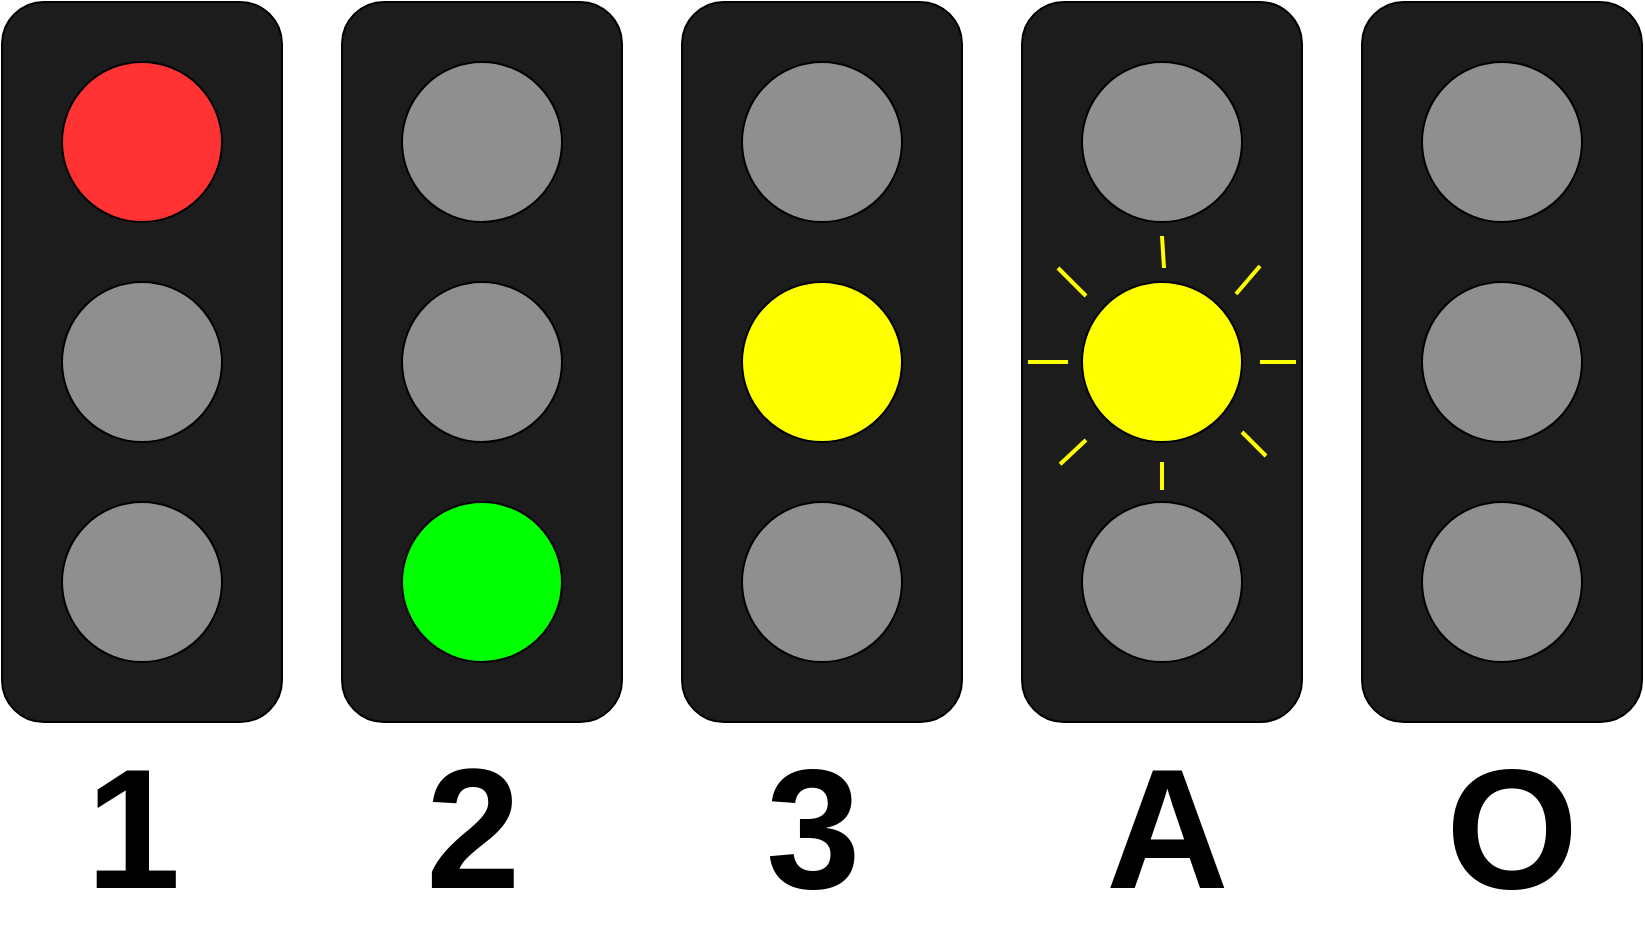 <mxfile version="10.5.9" type="device"><diagram id="CRRt_-nw_Cnw5u_mD0sK" name="Page-1"><mxGraphModel dx="1349" dy="883" grid="1" gridSize="10" guides="1" tooltips="1" connect="1" arrows="1" fold="1" page="1" pageScale="1" pageWidth="1169" pageHeight="827" math="0" shadow="0"><root><mxCell id="0"/><mxCell id="1" parent="0"/><mxCell id="DF-iKROGKN10YwxdeJNd-2" value="" style="rounded=1;whiteSpace=wrap;html=1;fillColor=#1C1C1C;" vertex="1" parent="1"><mxGeometry x="210" y="150" width="140" height="360" as="geometry"/></mxCell><mxCell id="DF-iKROGKN10YwxdeJNd-3" value="" style="ellipse;whiteSpace=wrap;html=1;aspect=fixed;fillColor=#FF3333;" vertex="1" parent="1"><mxGeometry x="240" y="180" width="80" height="80" as="geometry"/></mxCell><mxCell id="DF-iKROGKN10YwxdeJNd-4" value="" style="ellipse;whiteSpace=wrap;html=1;aspect=fixed;fillColor=#8F8F8F;" vertex="1" parent="1"><mxGeometry x="240" y="290" width="80" height="80" as="geometry"/></mxCell><mxCell id="DF-iKROGKN10YwxdeJNd-5" value="" style="ellipse;whiteSpace=wrap;html=1;aspect=fixed;fillColor=#8F8F8F;" vertex="1" parent="1"><mxGeometry x="240" y="400" width="80" height="80" as="geometry"/></mxCell><mxCell id="DF-iKROGKN10YwxdeJNd-6" value="" style="rounded=1;whiteSpace=wrap;html=1;fillColor=#1C1C1C;" vertex="1" parent="1"><mxGeometry x="380" y="150" width="140" height="360" as="geometry"/></mxCell><mxCell id="DF-iKROGKN10YwxdeJNd-7" value="" style="ellipse;whiteSpace=wrap;html=1;aspect=fixed;fillColor=#8F8F8F;" vertex="1" parent="1"><mxGeometry x="410" y="180" width="80" height="80" as="geometry"/></mxCell><mxCell id="DF-iKROGKN10YwxdeJNd-8" value="" style="ellipse;whiteSpace=wrap;html=1;aspect=fixed;fillColor=#8F8F8F;" vertex="1" parent="1"><mxGeometry x="410" y="290" width="80" height="80" as="geometry"/></mxCell><mxCell id="DF-iKROGKN10YwxdeJNd-9" value="" style="ellipse;whiteSpace=wrap;html=1;aspect=fixed;fillColor=#00FF00;" vertex="1" parent="1"><mxGeometry x="410" y="400" width="80" height="80" as="geometry"/></mxCell><mxCell id="DF-iKROGKN10YwxdeJNd-10" value="" style="rounded=1;whiteSpace=wrap;html=1;fillColor=#1C1C1C;" vertex="1" parent="1"><mxGeometry x="550" y="150" width="140" height="360" as="geometry"/></mxCell><mxCell id="DF-iKROGKN10YwxdeJNd-11" value="" style="ellipse;whiteSpace=wrap;html=1;aspect=fixed;fillColor=#8F8F8F;" vertex="1" parent="1"><mxGeometry x="580" y="180" width="80" height="80" as="geometry"/></mxCell><mxCell id="DF-iKROGKN10YwxdeJNd-12" value="" style="ellipse;whiteSpace=wrap;html=1;aspect=fixed;fillColor=#FFFF00;" vertex="1" parent="1"><mxGeometry x="580" y="290" width="80" height="80" as="geometry"/></mxCell><mxCell id="DF-iKROGKN10YwxdeJNd-13" value="" style="ellipse;whiteSpace=wrap;html=1;aspect=fixed;fillColor=#8F8F8F;" vertex="1" parent="1"><mxGeometry x="580" y="400" width="80" height="80" as="geometry"/></mxCell><mxCell id="DF-iKROGKN10YwxdeJNd-14" value="" style="rounded=1;whiteSpace=wrap;html=1;fillColor=#1C1C1C;" vertex="1" parent="1"><mxGeometry x="720" y="150" width="140" height="360" as="geometry"/></mxCell><mxCell id="DF-iKROGKN10YwxdeJNd-15" value="" style="ellipse;whiteSpace=wrap;html=1;aspect=fixed;fillColor=#8F8F8F;" vertex="1" parent="1"><mxGeometry x="750" y="180" width="80" height="80" as="geometry"/></mxCell><mxCell id="DF-iKROGKN10YwxdeJNd-16" value="" style="ellipse;whiteSpace=wrap;html=1;aspect=fixed;fillColor=#FFFF00;" vertex="1" parent="1"><mxGeometry x="750" y="290" width="80" height="80" as="geometry"/></mxCell><mxCell id="DF-iKROGKN10YwxdeJNd-17" value="" style="ellipse;whiteSpace=wrap;html=1;aspect=fixed;fillColor=#8F8F8F;" vertex="1" parent="1"><mxGeometry x="750" y="400" width="80" height="80" as="geometry"/></mxCell><mxCell id="DF-iKROGKN10YwxdeJNd-18" value="" style="rounded=1;whiteSpace=wrap;html=1;fillColor=#1C1C1C;" vertex="1" parent="1"><mxGeometry x="890" y="150" width="140" height="360" as="geometry"/></mxCell><mxCell id="DF-iKROGKN10YwxdeJNd-19" value="" style="ellipse;whiteSpace=wrap;html=1;aspect=fixed;fillColor=#8F8F8F;" vertex="1" parent="1"><mxGeometry x="920" y="180" width="80" height="80" as="geometry"/></mxCell><mxCell id="DF-iKROGKN10YwxdeJNd-20" value="" style="ellipse;whiteSpace=wrap;html=1;aspect=fixed;fillColor=#8F8F8F;" vertex="1" parent="1"><mxGeometry x="920" y="290" width="80" height="80" as="geometry"/></mxCell><mxCell id="DF-iKROGKN10YwxdeJNd-21" value="" style="ellipse;whiteSpace=wrap;html=1;aspect=fixed;fillColor=#8F8F8F;" vertex="1" parent="1"><mxGeometry x="920" y="400" width="80" height="80" as="geometry"/></mxCell><mxCell id="DF-iKROGKN10YwxdeJNd-22" value="" style="endArrow=none;html=1;strokeColor=#FFFF00;strokeWidth=2;" edge="1" parent="1"><mxGeometry width="50" height="50" relative="1" as="geometry"><mxPoint x="827" y="296" as="sourcePoint"/><mxPoint x="839" y="282" as="targetPoint"/></mxGeometry></mxCell><mxCell id="DF-iKROGKN10YwxdeJNd-24" value="" style="endArrow=none;html=1;strokeColor=#FFFF00;strokeWidth=2;" edge="1" parent="1"><mxGeometry width="50" height="50" relative="1" as="geometry"><mxPoint x="839" y="330" as="sourcePoint"/><mxPoint x="857" y="330" as="targetPoint"/></mxGeometry></mxCell><mxCell id="DF-iKROGKN10YwxdeJNd-26" value="" style="endArrow=none;html=1;strokeColor=#FFFF00;strokeWidth=2;entryX=0.114;entryY=0.344;entryDx=0;entryDy=0;entryPerimeter=0;shadow=0;comic=0;" edge="1" parent="1"><mxGeometry width="50" height="50" relative="1" as="geometry"><mxPoint x="752" y="297" as="sourcePoint"/><mxPoint x="738" y="283" as="targetPoint"/></mxGeometry></mxCell><mxCell id="DF-iKROGKN10YwxdeJNd-27" value="" style="endArrow=none;html=1;strokeColor=#FFFF00;strokeWidth=2;" edge="1" parent="1"><mxGeometry width="50" height="50" relative="1" as="geometry"><mxPoint x="723" y="330" as="sourcePoint"/><mxPoint x="743" y="330" as="targetPoint"/></mxGeometry></mxCell><mxCell id="DF-iKROGKN10YwxdeJNd-28" value="" style="endArrow=none;html=1;strokeColor=#FFFF00;strokeWidth=2;exitX=0.136;exitY=0.642;exitDx=0;exitDy=0;exitPerimeter=0;" edge="1" parent="1" source="DF-iKROGKN10YwxdeJNd-14"><mxGeometry width="50" height="50" relative="1" as="geometry"><mxPoint x="742" y="378" as="sourcePoint"/><mxPoint x="752" y="369" as="targetPoint"/></mxGeometry></mxCell><mxCell id="DF-iKROGKN10YwxdeJNd-29" value="" style="endArrow=none;html=1;strokeColor=#FFFF00;strokeWidth=2;" edge="1" parent="1"><mxGeometry width="50" height="50" relative="1" as="geometry"><mxPoint x="842" y="377" as="sourcePoint"/><mxPoint x="830" y="365" as="targetPoint"/></mxGeometry></mxCell><mxCell id="DF-iKROGKN10YwxdeJNd-30" value="" style="endArrow=none;html=1;strokeColor=#FFFF00;strokeWidth=2;" edge="1" parent="1"><mxGeometry width="50" height="50" relative="1" as="geometry"><mxPoint x="790" y="394" as="sourcePoint"/><mxPoint x="790" y="380" as="targetPoint"/></mxGeometry></mxCell><mxCell id="DF-iKROGKN10YwxdeJNd-31" value="" style="endArrow=none;html=1;strokeColor=#FFFF00;strokeWidth=2;" edge="1" parent="1"><mxGeometry width="50" height="50" relative="1" as="geometry"><mxPoint x="791" y="283" as="sourcePoint"/><mxPoint x="790" y="267" as="targetPoint"/></mxGeometry></mxCell><mxCell id="DF-iKROGKN10YwxdeJNd-32" value="1" style="text;html=1;resizable=0;points=[];autosize=1;align=left;verticalAlign=top;spacingTop=-4;fontStyle=1;fontSize=85;" vertex="1" parent="1"><mxGeometry x="250" y="510" width="20" height="20" as="geometry"/></mxCell><mxCell id="DF-iKROGKN10YwxdeJNd-35" value="2" style="text;html=1;resizable=0;points=[];autosize=1;align=left;verticalAlign=top;spacingTop=-4;fontStyle=1;fontSize=85;" vertex="1" parent="1"><mxGeometry x="420" y="510" width="60" height="100" as="geometry"/></mxCell><mxCell id="DF-iKROGKN10YwxdeJNd-36" value="3" style="text;html=1;resizable=0;points=[];autosize=1;align=left;verticalAlign=top;spacingTop=-4;fontStyle=1;fontSize=85;" vertex="1" parent="1"><mxGeometry x="590" y="510" width="60" height="100" as="geometry"/></mxCell><mxCell id="DF-iKROGKN10YwxdeJNd-37" value="A" style="text;html=1;resizable=0;points=[];autosize=1;align=left;verticalAlign=top;spacingTop=-4;fontStyle=1;fontSize=85;" vertex="1" parent="1"><mxGeometry x="760" y="510" width="70" height="100" as="geometry"/></mxCell><mxCell id="DF-iKROGKN10YwxdeJNd-38" value="&lt;span&gt;O&lt;/span&gt;" style="text;html=1;resizable=0;points=[];autosize=1;align=left;verticalAlign=top;spacingTop=-4;fontStyle=1;fontSize=85;" vertex="1" parent="1"><mxGeometry x="930" y="510" width="80" height="100" as="geometry"/></mxCell></root></mxGraphModel></diagram></mxfile>